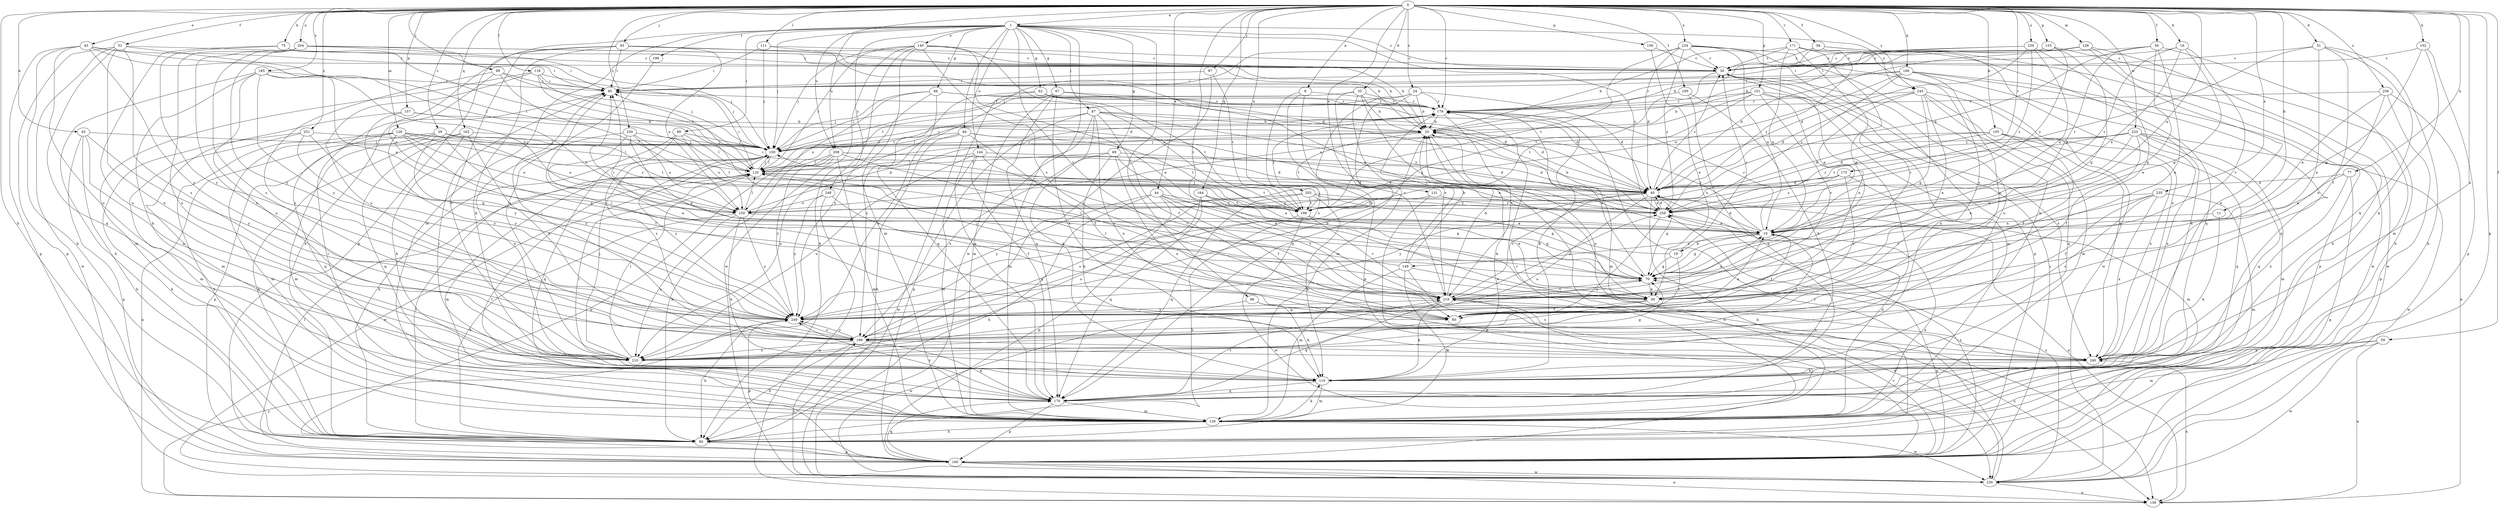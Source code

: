 strict digraph  {
0;
1;
8;
10;
11;
16;
19;
20;
24;
29;
30;
31;
35;
40;
43;
44;
45;
50;
51;
56;
58;
59;
60;
62;
66;
67;
69;
70;
75;
77;
80;
84;
86;
87;
88;
90;
93;
97;
99;
100;
102;
105;
110;
111;
118;
120;
126;
128;
129;
131;
139;
140;
144;
149;
150;
151;
153;
156;
157;
160;
162;
164;
166;
170;
171;
175;
179;
185;
189;
195;
196;
199;
203;
204;
208;
210;
219;
220;
230;
234;
235;
239;
240;
245;
248;
249;
250;
251;
256;
259;
0 -> 1  [label=a];
0 -> 8  [label=a];
0 -> 10  [label=a];
0 -> 11  [label=b];
0 -> 16  [label=b];
0 -> 24  [label=c];
0 -> 29  [label=c];
0 -> 31  [label=d];
0 -> 35  [label=d];
0 -> 43  [label=e];
0 -> 44  [label=e];
0 -> 45  [label=e];
0 -> 51  [label=f];
0 -> 56  [label=f];
0 -> 58  [label=f];
0 -> 59  [label=f];
0 -> 75  [label=h];
0 -> 77  [label=h];
0 -> 80  [label=h];
0 -> 93  [label=j];
0 -> 97  [label=j];
0 -> 99  [label=j];
0 -> 102  [label=k];
0 -> 105  [label=k];
0 -> 111  [label=l];
0 -> 118  [label=l];
0 -> 126  [label=m];
0 -> 128  [label=m];
0 -> 131  [label=n];
0 -> 151  [label=p];
0 -> 153  [label=p];
0 -> 156  [label=p];
0 -> 157  [label=p];
0 -> 160  [label=p];
0 -> 162  [label=q];
0 -> 164  [label=q];
0 -> 166  [label=q];
0 -> 171  [label=r];
0 -> 175  [label=r];
0 -> 179  [label=r];
0 -> 185  [label=s];
0 -> 195  [label=t];
0 -> 203  [label=u];
0 -> 204  [label=u];
0 -> 208  [label=u];
0 -> 219  [label=v];
0 -> 220  [label=w];
0 -> 234  [label=x];
0 -> 235  [label=x];
0 -> 239  [label=x];
0 -> 240  [label=x];
0 -> 245  [label=y];
0 -> 250  [label=z];
0 -> 251  [label=z];
0 -> 256  [label=z];
1 -> 30  [label=c];
1 -> 62  [label=g];
1 -> 66  [label=g];
1 -> 67  [label=g];
1 -> 69  [label=g];
1 -> 84  [label=i];
1 -> 86  [label=i];
1 -> 87  [label=i];
1 -> 88  [label=i];
1 -> 100  [label=j];
1 -> 129  [label=m];
1 -> 140  [label=o];
1 -> 144  [label=o];
1 -> 160  [label=p];
1 -> 196  [label=t];
1 -> 208  [label=u];
1 -> 219  [label=v];
1 -> 230  [label=w];
1 -> 245  [label=y];
1 -> 248  [label=y];
1 -> 259  [label=z];
8 -> 160  [label=p];
8 -> 179  [label=r];
8 -> 189  [label=s];
8 -> 219  [label=v];
10 -> 19  [label=b];
10 -> 20  [label=b];
10 -> 40  [label=d];
10 -> 60  [label=f];
10 -> 70  [label=g];
10 -> 149  [label=o];
10 -> 179  [label=r];
10 -> 189  [label=s];
11 -> 10  [label=a];
11 -> 110  [label=k];
16 -> 10  [label=a];
16 -> 30  [label=c];
16 -> 70  [label=g];
16 -> 219  [label=v];
16 -> 259  [label=z];
19 -> 30  [label=c];
19 -> 60  [label=f];
19 -> 70  [label=g];
19 -> 90  [label=i];
20 -> 100  [label=j];
20 -> 139  [label=n];
20 -> 199  [label=t];
20 -> 240  [label=x];
24 -> 20  [label=b];
24 -> 40  [label=d];
24 -> 120  [label=l];
24 -> 170  [label=q];
24 -> 179  [label=r];
24 -> 249  [label=y];
29 -> 70  [label=g];
29 -> 100  [label=j];
29 -> 129  [label=m];
29 -> 139  [label=n];
29 -> 150  [label=o];
29 -> 160  [label=p];
29 -> 199  [label=t];
29 -> 249  [label=y];
30 -> 90  [label=i];
30 -> 129  [label=m];
30 -> 189  [label=s];
30 -> 199  [label=t];
30 -> 210  [label=u];
31 -> 30  [label=c];
31 -> 50  [label=e];
31 -> 60  [label=f];
31 -> 80  [label=h];
31 -> 110  [label=k];
31 -> 199  [label=t];
35 -> 20  [label=b];
35 -> 50  [label=e];
35 -> 100  [label=j];
35 -> 129  [label=m];
35 -> 179  [label=r];
35 -> 219  [label=v];
40 -> 30  [label=c];
40 -> 70  [label=g];
40 -> 80  [label=h];
40 -> 139  [label=n];
40 -> 150  [label=o];
40 -> 210  [label=u];
40 -> 219  [label=v];
40 -> 249  [label=y];
40 -> 259  [label=z];
43 -> 30  [label=c];
43 -> 80  [label=h];
43 -> 90  [label=i];
43 -> 120  [label=l];
43 -> 160  [label=p];
43 -> 210  [label=u];
43 -> 249  [label=y];
44 -> 60  [label=f];
44 -> 70  [label=g];
44 -> 80  [label=h];
44 -> 160  [label=p];
44 -> 199  [label=t];
44 -> 219  [label=v];
44 -> 249  [label=y];
45 -> 80  [label=h];
45 -> 100  [label=j];
45 -> 160  [label=p];
45 -> 210  [label=u];
45 -> 249  [label=y];
50 -> 60  [label=f];
50 -> 100  [label=j];
50 -> 120  [label=l];
50 -> 189  [label=s];
51 -> 30  [label=c];
51 -> 120  [label=l];
51 -> 160  [label=p];
51 -> 170  [label=q];
51 -> 189  [label=s];
51 -> 210  [label=u];
51 -> 230  [label=w];
56 -> 10  [label=a];
56 -> 30  [label=c];
56 -> 40  [label=d];
56 -> 50  [label=e];
56 -> 70  [label=g];
56 -> 129  [label=m];
58 -> 20  [label=b];
58 -> 30  [label=c];
58 -> 170  [label=q];
58 -> 230  [label=w];
58 -> 259  [label=z];
59 -> 129  [label=m];
59 -> 139  [label=n];
59 -> 230  [label=w];
59 -> 240  [label=x];
60 -> 90  [label=i];
62 -> 40  [label=d];
62 -> 170  [label=q];
62 -> 179  [label=r];
62 -> 189  [label=s];
62 -> 199  [label=t];
66 -> 40  [label=d];
66 -> 100  [label=j];
66 -> 150  [label=o];
66 -> 170  [label=q];
66 -> 179  [label=r];
66 -> 249  [label=y];
67 -> 10  [label=a];
67 -> 129  [label=m];
67 -> 170  [label=q];
67 -> 179  [label=r];
67 -> 210  [label=u];
67 -> 240  [label=x];
69 -> 40  [label=d];
69 -> 50  [label=e];
69 -> 110  [label=k];
69 -> 120  [label=l];
69 -> 189  [label=s];
69 -> 240  [label=x];
70 -> 20  [label=b];
70 -> 50  [label=e];
70 -> 90  [label=i];
70 -> 219  [label=v];
75 -> 30  [label=c];
75 -> 40  [label=d];
75 -> 210  [label=u];
75 -> 249  [label=y];
77 -> 10  [label=a];
77 -> 40  [label=d];
77 -> 160  [label=p];
77 -> 240  [label=x];
80 -> 120  [label=l];
80 -> 160  [label=p];
84 -> 60  [label=f];
84 -> 80  [label=h];
84 -> 100  [label=j];
84 -> 199  [label=t];
84 -> 210  [label=u];
84 -> 230  [label=w];
84 -> 259  [label=z];
86 -> 60  [label=f];
86 -> 110  [label=k];
86 -> 230  [label=w];
87 -> 20  [label=b];
87 -> 40  [label=d];
87 -> 60  [label=f];
87 -> 110  [label=k];
87 -> 120  [label=l];
87 -> 129  [label=m];
87 -> 160  [label=p];
87 -> 240  [label=x];
87 -> 259  [label=z];
88 -> 80  [label=h];
88 -> 100  [label=j];
88 -> 120  [label=l];
88 -> 150  [label=o];
88 -> 189  [label=s];
90 -> 179  [label=r];
93 -> 20  [label=b];
93 -> 30  [label=c];
93 -> 40  [label=d];
93 -> 80  [label=h];
93 -> 90  [label=i];
93 -> 110  [label=k];
93 -> 150  [label=o];
93 -> 210  [label=u];
97 -> 90  [label=i];
97 -> 189  [label=s];
97 -> 199  [label=t];
99 -> 90  [label=i];
99 -> 100  [label=j];
99 -> 150  [label=o];
99 -> 189  [label=s];
99 -> 199  [label=t];
100 -> 120  [label=l];
100 -> 170  [label=q];
100 -> 230  [label=w];
100 -> 249  [label=y];
102 -> 30  [label=c];
102 -> 70  [label=g];
102 -> 110  [label=k];
102 -> 160  [label=p];
105 -> 40  [label=d];
105 -> 60  [label=f];
105 -> 100  [label=j];
105 -> 170  [label=q];
105 -> 240  [label=x];
105 -> 259  [label=z];
110 -> 20  [label=b];
110 -> 120  [label=l];
110 -> 129  [label=m];
110 -> 170  [label=q];
111 -> 20  [label=b];
111 -> 30  [label=c];
111 -> 90  [label=i];
111 -> 100  [label=j];
118 -> 40  [label=d];
118 -> 90  [label=i];
118 -> 100  [label=j];
118 -> 120  [label=l];
118 -> 129  [label=m];
118 -> 189  [label=s];
120 -> 40  [label=d];
120 -> 90  [label=i];
120 -> 100  [label=j];
120 -> 129  [label=m];
120 -> 179  [label=r];
120 -> 199  [label=t];
126 -> 60  [label=f];
126 -> 80  [label=h];
126 -> 100  [label=j];
126 -> 120  [label=l];
126 -> 129  [label=m];
126 -> 150  [label=o];
126 -> 170  [label=q];
126 -> 249  [label=y];
126 -> 259  [label=z];
128 -> 30  [label=c];
128 -> 40  [label=d];
128 -> 80  [label=h];
128 -> 230  [label=w];
128 -> 240  [label=x];
129 -> 10  [label=a];
129 -> 40  [label=d];
129 -> 80  [label=h];
129 -> 90  [label=i];
129 -> 110  [label=k];
129 -> 120  [label=l];
129 -> 179  [label=r];
129 -> 230  [label=w];
131 -> 160  [label=p];
131 -> 199  [label=t];
131 -> 259  [label=z];
139 -> 240  [label=x];
139 -> 249  [label=y];
140 -> 10  [label=a];
140 -> 30  [label=c];
140 -> 50  [label=e];
140 -> 80  [label=h];
140 -> 100  [label=j];
140 -> 120  [label=l];
140 -> 129  [label=m];
140 -> 219  [label=v];
140 -> 230  [label=w];
144 -> 40  [label=d];
144 -> 120  [label=l];
144 -> 129  [label=m];
144 -> 170  [label=q];
144 -> 210  [label=u];
144 -> 219  [label=v];
149 -> 20  [label=b];
149 -> 50  [label=e];
149 -> 80  [label=h];
149 -> 120  [label=l];
149 -> 129  [label=m];
149 -> 179  [label=r];
149 -> 230  [label=w];
150 -> 10  [label=a];
150 -> 20  [label=b];
150 -> 80  [label=h];
150 -> 110  [label=k];
150 -> 120  [label=l];
150 -> 210  [label=u];
150 -> 249  [label=y];
151 -> 20  [label=b];
151 -> 50  [label=e];
151 -> 150  [label=o];
151 -> 179  [label=r];
151 -> 199  [label=t];
151 -> 210  [label=u];
151 -> 219  [label=v];
151 -> 240  [label=x];
153 -> 20  [label=b];
153 -> 30  [label=c];
153 -> 70  [label=g];
153 -> 80  [label=h];
153 -> 90  [label=i];
153 -> 259  [label=z];
156 -> 30  [label=c];
156 -> 50  [label=e];
157 -> 20  [label=b];
157 -> 129  [label=m];
157 -> 150  [label=o];
157 -> 249  [label=y];
160 -> 30  [label=c];
160 -> 70  [label=g];
160 -> 120  [label=l];
160 -> 139  [label=n];
160 -> 170  [label=q];
160 -> 219  [label=v];
160 -> 230  [label=w];
160 -> 259  [label=z];
162 -> 80  [label=h];
162 -> 100  [label=j];
162 -> 110  [label=k];
162 -> 170  [label=q];
162 -> 189  [label=s];
164 -> 10  [label=a];
164 -> 50  [label=e];
164 -> 170  [label=q];
164 -> 199  [label=t];
164 -> 210  [label=u];
166 -> 90  [label=i];
166 -> 110  [label=k];
166 -> 150  [label=o];
166 -> 160  [label=p];
166 -> 170  [label=q];
166 -> 179  [label=r];
166 -> 249  [label=y];
166 -> 259  [label=z];
170 -> 90  [label=i];
170 -> 129  [label=m];
170 -> 160  [label=p];
170 -> 219  [label=v];
170 -> 249  [label=y];
171 -> 10  [label=a];
171 -> 20  [label=b];
171 -> 30  [label=c];
171 -> 70  [label=g];
171 -> 219  [label=v];
171 -> 240  [label=x];
171 -> 249  [label=y];
175 -> 40  [label=d];
175 -> 129  [label=m];
175 -> 150  [label=o];
175 -> 249  [label=y];
175 -> 259  [label=z];
179 -> 20  [label=b];
179 -> 100  [label=j];
179 -> 110  [label=k];
179 -> 120  [label=l];
179 -> 129  [label=m];
179 -> 219  [label=v];
185 -> 10  [label=a];
185 -> 80  [label=h];
185 -> 90  [label=i];
185 -> 110  [label=k];
185 -> 150  [label=o];
185 -> 210  [label=u];
185 -> 249  [label=y];
189 -> 70  [label=g];
189 -> 80  [label=h];
189 -> 90  [label=i];
189 -> 170  [label=q];
189 -> 210  [label=u];
189 -> 240  [label=x];
189 -> 249  [label=y];
195 -> 110  [label=k];
195 -> 170  [label=q];
195 -> 179  [label=r];
196 -> 210  [label=u];
199 -> 70  [label=g];
199 -> 80  [label=h];
199 -> 100  [label=j];
199 -> 179  [label=r];
199 -> 219  [label=v];
199 -> 230  [label=w];
203 -> 70  [label=g];
203 -> 110  [label=k];
203 -> 170  [label=q];
203 -> 189  [label=s];
203 -> 199  [label=t];
203 -> 259  [label=z];
204 -> 20  [label=b];
204 -> 30  [label=c];
204 -> 90  [label=i];
204 -> 100  [label=j];
204 -> 189  [label=s];
204 -> 210  [label=u];
204 -> 240  [label=x];
204 -> 249  [label=y];
208 -> 40  [label=d];
208 -> 80  [label=h];
208 -> 120  [label=l];
208 -> 129  [label=m];
208 -> 160  [label=p];
208 -> 219  [label=v];
208 -> 249  [label=y];
208 -> 259  [label=z];
210 -> 70  [label=g];
210 -> 100  [label=j];
210 -> 120  [label=l];
219 -> 10  [label=a];
219 -> 20  [label=b];
219 -> 110  [label=k];
219 -> 139  [label=n];
219 -> 170  [label=q];
219 -> 240  [label=x];
219 -> 249  [label=y];
219 -> 259  [label=z];
220 -> 40  [label=d];
220 -> 50  [label=e];
220 -> 60  [label=f];
220 -> 100  [label=j];
220 -> 129  [label=m];
220 -> 170  [label=q];
220 -> 199  [label=t];
220 -> 230  [label=w];
220 -> 240  [label=x];
230 -> 139  [label=n];
230 -> 179  [label=r];
230 -> 189  [label=s];
230 -> 259  [label=z];
234 -> 10  [label=a];
234 -> 30  [label=c];
234 -> 40  [label=d];
234 -> 100  [label=j];
234 -> 110  [label=k];
234 -> 160  [label=p];
234 -> 199  [label=t];
234 -> 230  [label=w];
234 -> 259  [label=z];
235 -> 60  [label=f];
235 -> 129  [label=m];
235 -> 150  [label=o];
235 -> 189  [label=s];
235 -> 219  [label=v];
235 -> 240  [label=x];
239 -> 10  [label=a];
239 -> 30  [label=c];
239 -> 40  [label=d];
239 -> 50  [label=e];
239 -> 90  [label=i];
239 -> 259  [label=z];
240 -> 110  [label=k];
245 -> 10  [label=a];
245 -> 40  [label=d];
245 -> 50  [label=e];
245 -> 70  [label=g];
245 -> 129  [label=m];
245 -> 170  [label=q];
245 -> 179  [label=r];
245 -> 240  [label=x];
248 -> 60  [label=f];
248 -> 139  [label=n];
248 -> 150  [label=o];
248 -> 249  [label=y];
249 -> 10  [label=a];
249 -> 20  [label=b];
249 -> 80  [label=h];
249 -> 160  [label=p];
249 -> 189  [label=s];
250 -> 50  [label=e];
250 -> 70  [label=g];
250 -> 100  [label=j];
250 -> 150  [label=o];
250 -> 199  [label=t];
250 -> 210  [label=u];
251 -> 70  [label=g];
251 -> 80  [label=h];
251 -> 100  [label=j];
251 -> 129  [label=m];
251 -> 249  [label=y];
256 -> 10  [label=a];
256 -> 50  [label=e];
256 -> 139  [label=n];
256 -> 160  [label=p];
256 -> 179  [label=r];
259 -> 10  [label=a];
259 -> 20  [label=b];
259 -> 40  [label=d];
259 -> 90  [label=i];
259 -> 210  [label=u];
}
